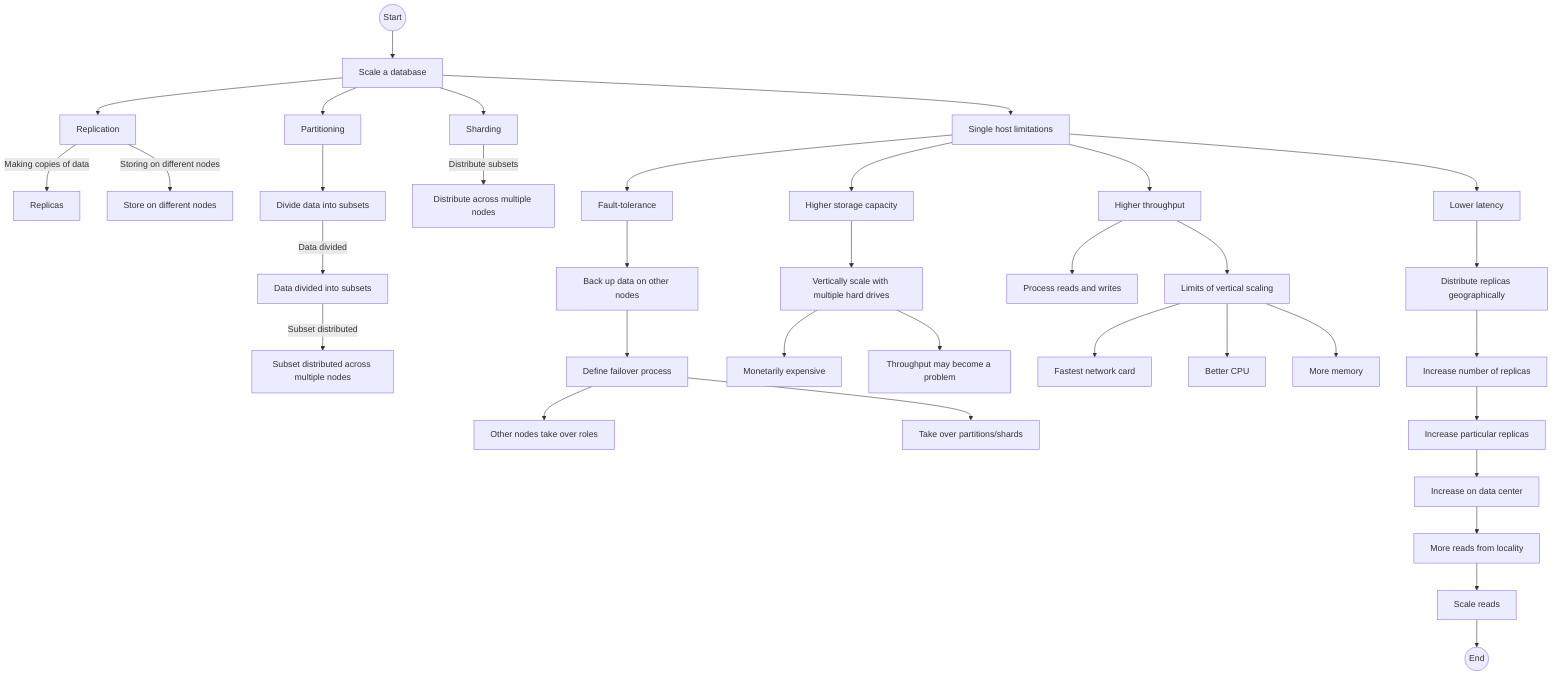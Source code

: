 graph TD;
    Start((Start)) --> Scale[Scale a database]
    Scale --> Replication[Replication]
    Replication -->|Making copies of data| Replica[Replicas]
    Replication -->|Storing on different nodes| StoreNodes[Store on different nodes]
    Scale --> Partitioning[Partitioning]
    Partitioning --> Subset[Divide data into subsets]
    Scale --> Sharding[Sharding]
    Sharding -->|Distribute subsets| Distribute[Distribute across multiple nodes]
    Subset -->|Data divided| DataDivided[Data divided into subsets]
    DataDivided -->|Subset distributed| SubsetDistributed[Subset distributed across multiple nodes]
    Scale --> HostLimitation[Single host limitations]
    HostLimitation --> FaultTolerance[Fault-tolerance]
    FaultTolerance --> Backup[Back up data on other nodes]
    Backup --> Failover[Define failover process]
    Failover --> TakeOver[Other nodes take over roles]
    Failover --> PartitionsShards[Take over partitions/shards]
    HostLimitation --> StorageCapacity[Higher storage capacity]
    StorageCapacity --> VerticallyScaled[Vertically scale with multiple hard drives]
    VerticallyScaled --> Expensive[Monetarily expensive]
    VerticallyScaled --> ThroughputProblem[Throughput may become a problem]
    HostLimitation --> Throughput[Higher throughput]
    Throughput --> Process[Process reads and writes]
    Throughput --> LimitReached[Limits of vertical scaling]
    LimitReached --> NetworkCard[Fastest network card]
    LimitReached --> BetterCPU[Better CPU]
    LimitReached --> MoreMemory[More memory]
    HostLimitation --> Latency[Lower latency]
    Latency --> DistributeReplicas[Distribute replicas geographically]
    DistributeReplicas --> IncreaseNumber[Increase number of replicas]
    IncreaseNumber --> IncreaseParticular[Increase particular replicas]
    IncreaseParticular --> DataCenter[Increase on data center]
    DataCenter --> MoreReads[More reads from locality]
    MoreReads --> ScaleReads[Scale reads]
    ScaleReads --> End((End))